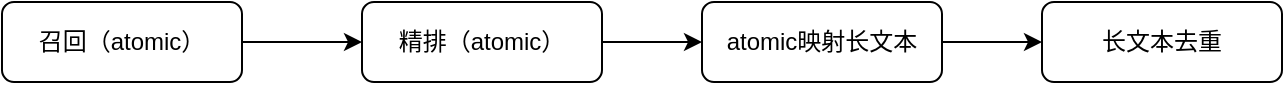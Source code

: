 <mxfile version="24.2.5" type="github">
  <diagram name="第 1 页" id="kqGPa0BehHwY6oSqWjKg">
    <mxGraphModel dx="1242" dy="734" grid="1" gridSize="10" guides="1" tooltips="1" connect="1" arrows="1" fold="1" page="1" pageScale="1" pageWidth="1200" pageHeight="500" math="0" shadow="0">
      <root>
        <mxCell id="0" />
        <mxCell id="1" parent="0" />
        <mxCell id="Le4LIGTJDVa-HOviwuPf-7" value="" style="edgeStyle=orthogonalEdgeStyle;rounded=0;orthogonalLoop=1;jettySize=auto;html=1;" edge="1" parent="1" source="Le4LIGTJDVa-HOviwuPf-2" target="Le4LIGTJDVa-HOviwuPf-3">
          <mxGeometry relative="1" as="geometry" />
        </mxCell>
        <mxCell id="Le4LIGTJDVa-HOviwuPf-2" value="召回（atomic）" style="rounded=1;whiteSpace=wrap;html=1;" vertex="1" parent="1">
          <mxGeometry x="150" y="80" width="120" height="40" as="geometry" />
        </mxCell>
        <mxCell id="Le4LIGTJDVa-HOviwuPf-8" value="" style="edgeStyle=orthogonalEdgeStyle;rounded=0;orthogonalLoop=1;jettySize=auto;html=1;" edge="1" parent="1" source="Le4LIGTJDVa-HOviwuPf-3" target="Le4LIGTJDVa-HOviwuPf-4">
          <mxGeometry relative="1" as="geometry" />
        </mxCell>
        <mxCell id="Le4LIGTJDVa-HOviwuPf-3" value="精排（atomic）" style="rounded=1;whiteSpace=wrap;html=1;" vertex="1" parent="1">
          <mxGeometry x="330" y="80" width="120" height="40" as="geometry" />
        </mxCell>
        <mxCell id="Le4LIGTJDVa-HOviwuPf-9" value="" style="edgeStyle=orthogonalEdgeStyle;rounded=0;orthogonalLoop=1;jettySize=auto;html=1;" edge="1" parent="1" source="Le4LIGTJDVa-HOviwuPf-4" target="Le4LIGTJDVa-HOviwuPf-6">
          <mxGeometry relative="1" as="geometry" />
        </mxCell>
        <mxCell id="Le4LIGTJDVa-HOviwuPf-4" value="atomic映射长文本" style="rounded=1;whiteSpace=wrap;html=1;" vertex="1" parent="1">
          <mxGeometry x="500" y="80" width="120" height="40" as="geometry" />
        </mxCell>
        <mxCell id="Le4LIGTJDVa-HOviwuPf-6" value="长文本去重" style="rounded=1;whiteSpace=wrap;html=1;" vertex="1" parent="1">
          <mxGeometry x="670" y="80" width="120" height="40" as="geometry" />
        </mxCell>
      </root>
    </mxGraphModel>
  </diagram>
</mxfile>
